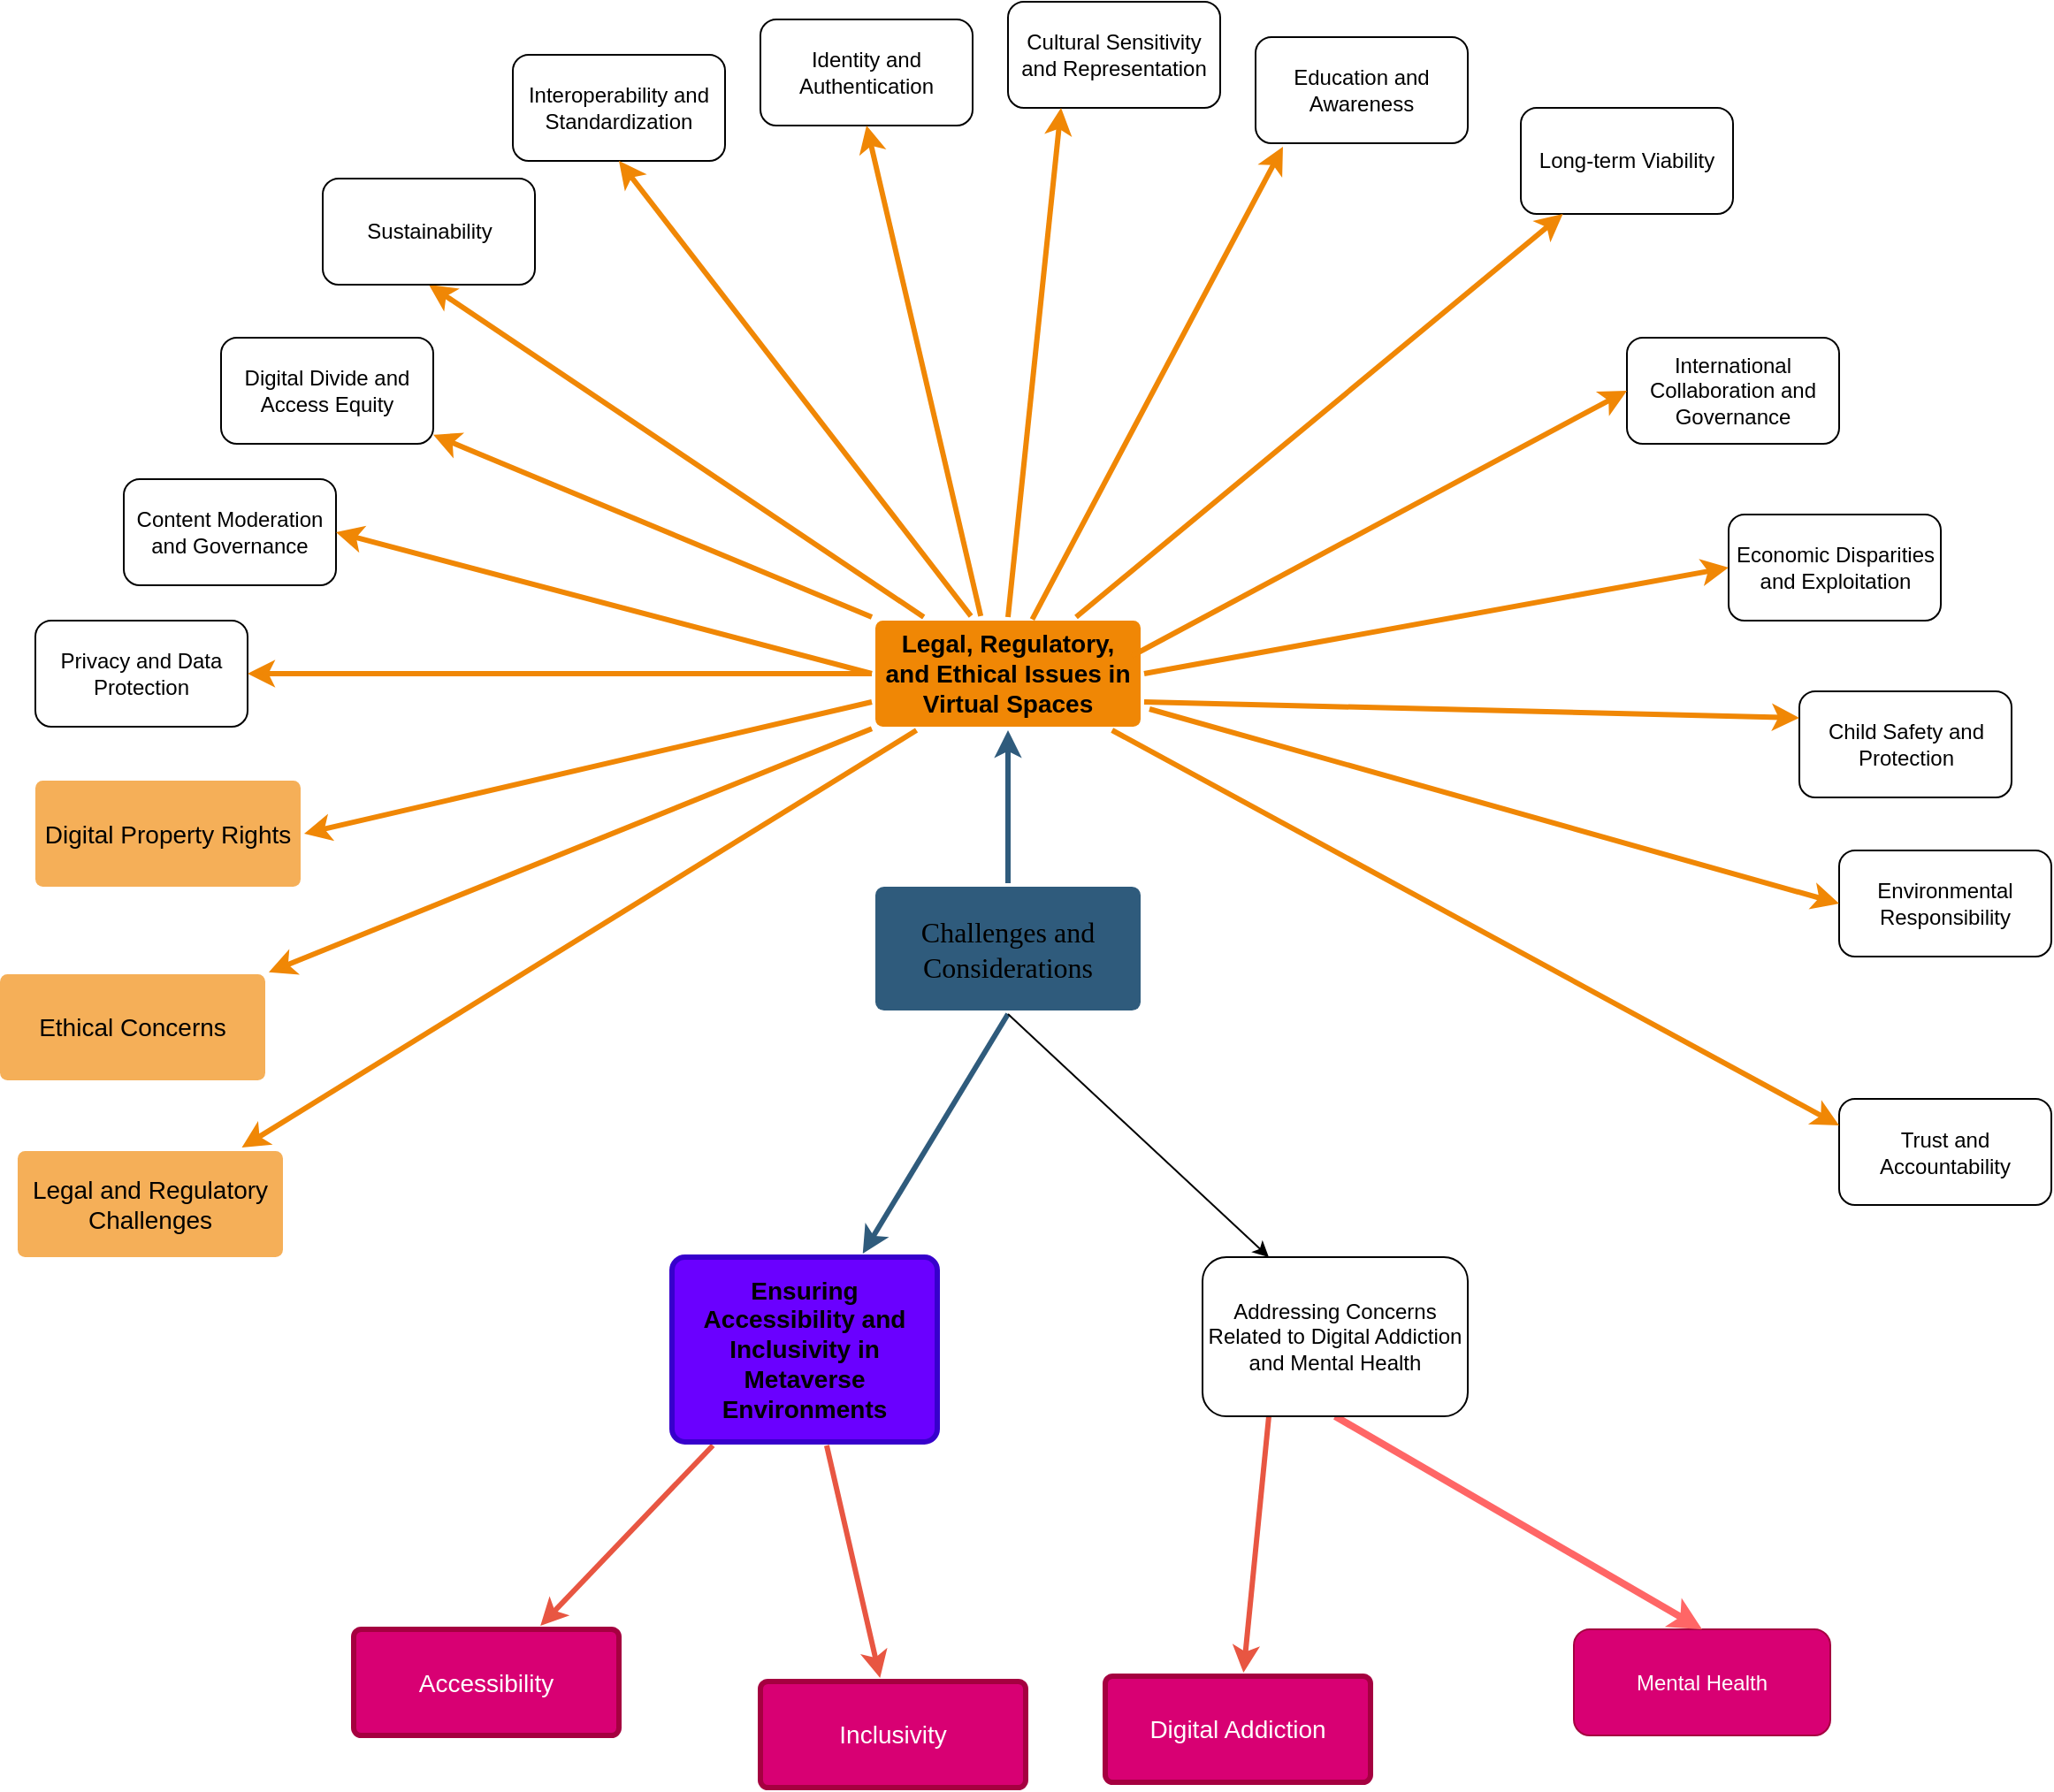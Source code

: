 <mxfile version="21.7.5" type="github">
  <diagram id="6a731a19-8d31-9384-78a2-239565b7b9f0" name="Page-1">
    <mxGraphModel dx="1600" dy="1638" grid="1" gridSize="10" guides="1" tooltips="1" connect="1" arrows="1" fold="1" page="1" pageScale="1" pageWidth="1169" pageHeight="827" background="none" math="0" shadow="0">
      <root>
        <mxCell id="0" />
        <mxCell id="1" parent="0" />
        <mxCell id="1745" value="" style="edgeStyle=none;rounded=0;jumpStyle=none;html=1;shadow=0;labelBackgroundColor=none;startArrow=none;startFill=0;endArrow=classic;endFill=1;jettySize=auto;orthogonalLoop=1;strokeColor=#2F5B7C;strokeWidth=3;fontFamily=Helvetica;fontSize=16;fontColor=#000000;spacing=5;" parent="1" source="1749" target="1764" edge="1">
          <mxGeometry relative="1" as="geometry" />
        </mxCell>
        <mxCell id="1748" value="" style="edgeStyle=none;rounded=0;jumpStyle=none;html=1;shadow=0;labelBackgroundColor=none;startArrow=none;startFill=0;endArrow=classic;endFill=1;jettySize=auto;orthogonalLoop=1;strokeColor=#2F5B7C;strokeWidth=3;fontFamily=Helvetica;fontSize=16;fontColor=#000000;spacing=5;exitX=0.5;exitY=1;exitDx=0;exitDy=0;" parent="1" source="1749" target="1753" edge="1">
          <mxGeometry relative="1" as="geometry" />
        </mxCell>
        <mxCell id="1749" value="&lt;span style=&quot;font-weight: normal;&quot;&gt;&lt;font face=&quot;Verdana&quot;&gt;Challenges and Considerations&lt;/font&gt;&lt;/span&gt;" style="rounded=1;whiteSpace=wrap;html=1;shadow=0;labelBackgroundColor=none;strokeColor=none;strokeWidth=3;fillColor=#2F5B7C;fontFamily=Helvetica;fontSize=16;fontColor=#000000;align=center;fontStyle=1;spacing=5;arcSize=7;perimeterSpacing=2;" parent="1" vertex="1">
          <mxGeometry x="495" y="380.5" width="150" height="70" as="geometry" />
        </mxCell>
        <mxCell id="1750" value="" style="edgeStyle=none;rounded=1;jumpStyle=none;html=1;shadow=0;labelBackgroundColor=none;startArrow=none;startFill=0;jettySize=auto;orthogonalLoop=1;strokeColor=#E85642;strokeWidth=3;fontFamily=Helvetica;fontSize=14;fontColor=#000000;spacing=5;fontStyle=1;fillColor=#b0e3e6;" parent="1" source="1753" target="1756" edge="1">
          <mxGeometry relative="1" as="geometry" />
        </mxCell>
        <mxCell id="1751" value="" style="edgeStyle=none;rounded=1;jumpStyle=none;html=1;shadow=0;labelBackgroundColor=none;startArrow=none;startFill=0;jettySize=auto;orthogonalLoop=1;strokeColor=#E85642;strokeWidth=3;fontFamily=Helvetica;fontSize=14;fontColor=#000000;spacing=5;fontStyle=1;fillColor=#b0e3e6;" parent="1" source="1753" target="1755" edge="1">
          <mxGeometry relative="1" as="geometry" />
        </mxCell>
        <mxCell id="1752" value="" style="edgeStyle=none;rounded=1;jumpStyle=none;html=1;shadow=0;labelBackgroundColor=none;startArrow=none;startFill=0;jettySize=auto;orthogonalLoop=1;strokeColor=#E85642;strokeWidth=3;fontFamily=Helvetica;fontSize=14;fontColor=#000000;spacing=5;fontStyle=1;fillColor=#b0e3e6;exitX=0.25;exitY=1;exitDx=0;exitDy=0;" parent="1" source="fG_izT3CtpHWqRbIgSZo-1786" target="1754" edge="1">
          <mxGeometry relative="1" as="geometry">
            <Array as="points" />
          </mxGeometry>
        </mxCell>
        <mxCell id="1753" value=" Ensuring Accessibility and Inclusivity in Metaverse Environments" style="rounded=1;whiteSpace=wrap;html=1;shadow=0;labelBackgroundColor=none;strokeColor=#3700CC;strokeWidth=3;fillColor=#6a00ff;fontFamily=Helvetica;fontSize=14;fontColor=#000000;align=center;spacing=5;fontStyle=1;arcSize=7;perimeterSpacing=2;" parent="1" vertex="1">
          <mxGeometry x="380" y="590" width="150" height="104.5" as="geometry" />
        </mxCell>
        <mxCell id="1754" value="Digital Addiction" style="rounded=1;whiteSpace=wrap;html=1;shadow=0;labelBackgroundColor=none;strokeColor=#A50040;strokeWidth=3;fillColor=#d80073;fontFamily=Helvetica;fontSize=14;fontColor=#ffffff;align=center;spacing=5;fontStyle=0;arcSize=7;perimeterSpacing=2;" parent="1" vertex="1">
          <mxGeometry x="625" y="827" width="150" height="60" as="geometry" />
        </mxCell>
        <mxCell id="1755" value=" Inclusivity" style="rounded=1;whiteSpace=wrap;html=1;shadow=0;labelBackgroundColor=none;strokeColor=#A50040;strokeWidth=3;fillColor=#d80073;fontFamily=Helvetica;fontSize=14;fontColor=#ffffff;align=center;spacing=5;fontStyle=0;arcSize=7;perimeterSpacing=2;" parent="1" vertex="1">
          <mxGeometry x="430" y="830" width="150" height="60" as="geometry" />
        </mxCell>
        <mxCell id="1756" value="Accessibility" style="rounded=1;whiteSpace=wrap;html=1;shadow=0;labelBackgroundColor=none;strokeColor=#A50040;strokeWidth=3;fillColor=#d80073;fontFamily=Helvetica;fontSize=14;fontColor=#ffffff;align=center;spacing=5;fontStyle=0;arcSize=7;perimeterSpacing=2;" parent="1" vertex="1">
          <mxGeometry x="200" y="800.5" width="150" height="60" as="geometry" />
        </mxCell>
        <mxCell id="1764" value="Legal, Regulatory, and Ethical Issues in Virtual Spaces" style="rounded=1;whiteSpace=wrap;html=1;shadow=0;labelBackgroundColor=none;strokeColor=none;strokeWidth=3;fillColor=#F08705;fontFamily=Helvetica;fontSize=14;fontColor=#000000;align=center;spacing=5;fontStyle=1;arcSize=7;perimeterSpacing=2;" parent="1" vertex="1">
          <mxGeometry x="495" y="230" width="150" height="60" as="geometry" />
        </mxCell>
        <mxCell id="1765" value="Digital Property Rights" style="rounded=1;whiteSpace=wrap;html=1;shadow=0;labelBackgroundColor=none;strokeColor=none;strokeWidth=3;fillColor=#f5af58;fontFamily=Helvetica;fontSize=14;fontColor=#000000;align=center;spacing=5;arcSize=7;perimeterSpacing=2;" parent="1" vertex="1">
          <mxGeometry x="20" y="320.5" width="150" height="60" as="geometry" />
        </mxCell>
        <mxCell id="1766" value="" style="edgeStyle=none;rounded=0;jumpStyle=none;html=1;shadow=0;labelBackgroundColor=none;startArrow=none;startFill=0;endArrow=classic;endFill=1;jettySize=auto;orthogonalLoop=1;strokeColor=#F08705;strokeWidth=3;fontFamily=Helvetica;fontSize=14;fontColor=#000000;spacing=5;entryX=0.5;entryY=1;entryDx=0;entryDy=0;" parent="1" source="1764" target="fG_izT3CtpHWqRbIgSZo-1788" edge="1">
          <mxGeometry relative="1" as="geometry" />
        </mxCell>
        <mxCell id="1767" value="Ethical Concerns" style="rounded=1;whiteSpace=wrap;html=1;shadow=0;labelBackgroundColor=none;strokeColor=none;strokeWidth=3;fillColor=#f5af58;fontFamily=Helvetica;fontSize=14;fontColor=#000000;align=center;spacing=5;arcSize=7;perimeterSpacing=2;" parent="1" vertex="1">
          <mxGeometry y="430" width="150" height="60" as="geometry" />
        </mxCell>
        <mxCell id="1768" value="" style="edgeStyle=none;rounded=0;jumpStyle=none;html=1;shadow=0;labelBackgroundColor=none;startArrow=none;startFill=0;endArrow=classic;endFill=1;jettySize=auto;orthogonalLoop=1;strokeColor=#F08705;strokeWidth=3;fontFamily=Helvetica;fontSize=14;fontColor=#000000;spacing=5;" parent="1" source="1764" target="1767" edge="1">
          <mxGeometry relative="1" as="geometry" />
        </mxCell>
        <mxCell id="1769" value="Legal and Regulatory Challenges" style="rounded=1;whiteSpace=wrap;html=1;shadow=0;labelBackgroundColor=none;strokeColor=none;strokeWidth=3;fillColor=#f5af58;fontFamily=Helvetica;fontSize=14;fontColor=#000000;align=center;spacing=5;arcSize=7;perimeterSpacing=2;" parent="1" vertex="1">
          <mxGeometry x="10" y="530" width="150" height="60" as="geometry" />
        </mxCell>
        <mxCell id="1770" value="" style="edgeStyle=none;rounded=0;jumpStyle=none;html=1;shadow=0;labelBackgroundColor=none;startArrow=none;startFill=0;endArrow=classic;endFill=1;jettySize=auto;orthogonalLoop=1;strokeColor=#F08705;strokeWidth=3;fontFamily=Helvetica;fontSize=14;fontColor=#000000;spacing=5;" parent="1" source="1764" target="1769" edge="1">
          <mxGeometry relative="1" as="geometry" />
        </mxCell>
        <mxCell id="fG_izT3CtpHWqRbIgSZo-1779" value="Mental Health" style="rounded=1;whiteSpace=wrap;html=1;fontColor=#ffffff;fillColor=#d80073;strokeColor=#A50040;" vertex="1" parent="1">
          <mxGeometry x="890" y="800.5" width="145" height="60" as="geometry" />
        </mxCell>
        <mxCell id="fG_izT3CtpHWqRbIgSZo-1780" value="" style="endArrow=classic;html=1;rounded=0;entryX=0.5;entryY=0;entryDx=0;entryDy=0;fontColor=#000000;fillColor=#d80073;strokeColor=#FF6666;strokeWidth=4;exitX=0.5;exitY=1;exitDx=0;exitDy=0;" edge="1" parent="1" source="fG_izT3CtpHWqRbIgSZo-1786" target="fG_izT3CtpHWqRbIgSZo-1779">
          <mxGeometry width="50" height="50" relative="1" as="geometry">
            <mxPoint x="810" y="730" as="sourcePoint" />
            <mxPoint x="1215" y="829" as="targetPoint" />
          </mxGeometry>
        </mxCell>
        <mxCell id="fG_izT3CtpHWqRbIgSZo-1781" value="Privacy and Data Protection" style="rounded=1;whiteSpace=wrap;html=1;" vertex="1" parent="1">
          <mxGeometry x="20" y="230" width="120" height="60" as="geometry" />
        </mxCell>
        <mxCell id="fG_izT3CtpHWqRbIgSZo-1783" value="Content Moderation and Governance" style="rounded=1;whiteSpace=wrap;html=1;" vertex="1" parent="1">
          <mxGeometry x="70" y="150" width="120" height="60" as="geometry" />
        </mxCell>
        <mxCell id="fG_izT3CtpHWqRbIgSZo-1785" value="Digital Divide and Access Equity" style="rounded=1;whiteSpace=wrap;html=1;" vertex="1" parent="1">
          <mxGeometry x="125" y="70" width="120" height="60" as="geometry" />
        </mxCell>
        <mxCell id="fG_izT3CtpHWqRbIgSZo-1786" value="Addressing Concerns Related to Digital Addiction and Mental Health" style="rounded=1;whiteSpace=wrap;html=1;" vertex="1" parent="1">
          <mxGeometry x="680" y="590" width="150" height="90" as="geometry" />
        </mxCell>
        <mxCell id="fG_izT3CtpHWqRbIgSZo-1787" value="" style="endArrow=classic;html=1;rounded=0;exitX=0.5;exitY=1;exitDx=0;exitDy=0;entryX=0.25;entryY=0;entryDx=0;entryDy=0;" edge="1" parent="1" source="1749" target="fG_izT3CtpHWqRbIgSZo-1786">
          <mxGeometry width="50" height="50" relative="1" as="geometry">
            <mxPoint x="560" y="600" as="sourcePoint" />
            <mxPoint x="610" y="550" as="targetPoint" />
          </mxGeometry>
        </mxCell>
        <mxCell id="fG_izT3CtpHWqRbIgSZo-1788" value="Sustainability" style="rounded=1;whiteSpace=wrap;html=1;" vertex="1" parent="1">
          <mxGeometry x="182.5" y="-20" width="120" height="60" as="geometry" />
        </mxCell>
        <mxCell id="fG_izT3CtpHWqRbIgSZo-1789" value="Interoperability and Standardization" style="rounded=1;whiteSpace=wrap;html=1;" vertex="1" parent="1">
          <mxGeometry x="290" y="-90" width="120" height="60" as="geometry" />
        </mxCell>
        <mxCell id="fG_izT3CtpHWqRbIgSZo-1790" value="Identity and Authentication" style="rounded=1;whiteSpace=wrap;html=1;" vertex="1" parent="1">
          <mxGeometry x="430" y="-110" width="120" height="60" as="geometry" />
        </mxCell>
        <mxCell id="fG_izT3CtpHWqRbIgSZo-1791" value="Cultural Sensitivity and Representation" style="rounded=1;whiteSpace=wrap;html=1;" vertex="1" parent="1">
          <mxGeometry x="570" y="-120" width="120" height="60" as="geometry" />
        </mxCell>
        <mxCell id="fG_izT3CtpHWqRbIgSZo-1792" value="Education and Awareness" style="rounded=1;whiteSpace=wrap;html=1;" vertex="1" parent="1">
          <mxGeometry x="710" y="-100" width="120" height="60" as="geometry" />
        </mxCell>
        <mxCell id="fG_izT3CtpHWqRbIgSZo-1793" value="Long-term Viability" style="rounded=1;whiteSpace=wrap;html=1;" vertex="1" parent="1">
          <mxGeometry x="860" y="-60" width="120" height="60" as="geometry" />
        </mxCell>
        <mxCell id="fG_izT3CtpHWqRbIgSZo-1794" value="International Collaboration and Governance" style="rounded=1;whiteSpace=wrap;html=1;" vertex="1" parent="1">
          <mxGeometry x="920" y="70" width="120" height="60" as="geometry" />
        </mxCell>
        <mxCell id="fG_izT3CtpHWqRbIgSZo-1795" value="Economic Disparities and Exploitation" style="rounded=1;whiteSpace=wrap;html=1;" vertex="1" parent="1">
          <mxGeometry x="977.5" y="170" width="120" height="60" as="geometry" />
        </mxCell>
        <mxCell id="fG_izT3CtpHWqRbIgSZo-1796" value="Child Safety and Protection" style="rounded=1;whiteSpace=wrap;html=1;" vertex="1" parent="1">
          <mxGeometry x="1017.5" y="270" width="120" height="60" as="geometry" />
        </mxCell>
        <mxCell id="fG_izT3CtpHWqRbIgSZo-1797" value="Environmental Responsibility" style="rounded=1;whiteSpace=wrap;html=1;" vertex="1" parent="1">
          <mxGeometry x="1040" y="360" width="120" height="60" as="geometry" />
        </mxCell>
        <mxCell id="fG_izT3CtpHWqRbIgSZo-1798" value="Trust and Accountability" style="rounded=1;whiteSpace=wrap;html=1;" vertex="1" parent="1">
          <mxGeometry x="1040" y="500.5" width="120" height="60" as="geometry" />
        </mxCell>
        <mxCell id="fG_izT3CtpHWqRbIgSZo-1799" value="" style="edgeStyle=none;rounded=0;jumpStyle=none;html=1;shadow=0;labelBackgroundColor=none;startArrow=none;startFill=0;endArrow=classic;endFill=1;jettySize=auto;orthogonalLoop=1;strokeColor=#F08705;strokeWidth=3;fontFamily=Helvetica;fontSize=14;fontColor=#000000;spacing=5;exitX=0;exitY=0;exitDx=0;exitDy=0;" edge="1" parent="1" source="1764" target="fG_izT3CtpHWqRbIgSZo-1785">
          <mxGeometry relative="1" as="geometry">
            <mxPoint x="503" y="285" as="sourcePoint" />
            <mxPoint x="182" y="346" as="targetPoint" />
          </mxGeometry>
        </mxCell>
        <mxCell id="fG_izT3CtpHWqRbIgSZo-1800" value="" style="edgeStyle=none;rounded=0;jumpStyle=none;html=1;shadow=0;labelBackgroundColor=none;startArrow=none;startFill=0;endArrow=classic;endFill=1;jettySize=auto;orthogonalLoop=1;strokeColor=#F08705;strokeWidth=3;fontFamily=Helvetica;fontSize=14;fontColor=#000000;spacing=5;entryX=1;entryY=0.5;entryDx=0;entryDy=0;exitX=0;exitY=0.75;exitDx=0;exitDy=0;" edge="1" parent="1" source="1764" target="1765">
          <mxGeometry relative="1" as="geometry">
            <mxPoint x="513" y="295" as="sourcePoint" />
            <mxPoint x="192" y="356" as="targetPoint" />
          </mxGeometry>
        </mxCell>
        <mxCell id="fG_izT3CtpHWqRbIgSZo-1801" value="" style="edgeStyle=none;rounded=0;jumpStyle=none;html=1;shadow=0;labelBackgroundColor=none;startArrow=none;startFill=0;endArrow=classic;endFill=1;jettySize=auto;orthogonalLoop=1;strokeColor=#F08705;strokeWidth=3;fontFamily=Helvetica;fontSize=14;fontColor=#000000;spacing=5;exitX=0.364;exitY=-0.009;exitDx=0;exitDy=0;entryX=0.5;entryY=1;entryDx=0;entryDy=0;exitPerimeter=0;" edge="1" parent="1" source="1764" target="fG_izT3CtpHWqRbIgSZo-1789">
          <mxGeometry relative="1" as="geometry">
            <mxPoint x="523" y="217" as="sourcePoint" />
            <mxPoint x="202" y="278" as="targetPoint" />
          </mxGeometry>
        </mxCell>
        <mxCell id="fG_izT3CtpHWqRbIgSZo-1802" value="" style="edgeStyle=none;rounded=0;jumpStyle=none;html=1;shadow=0;labelBackgroundColor=none;startArrow=none;startFill=0;endArrow=classic;endFill=1;jettySize=auto;orthogonalLoop=1;strokeColor=#F08705;strokeWidth=3;fontFamily=Helvetica;fontSize=14;fontColor=#000000;spacing=5;exitX=0;exitY=0.5;exitDx=0;exitDy=0;entryX=1;entryY=0.5;entryDx=0;entryDy=0;" edge="1" parent="1" source="1764" target="fG_izT3CtpHWqRbIgSZo-1783">
          <mxGeometry relative="1" as="geometry">
            <mxPoint x="533" y="315" as="sourcePoint" />
            <mxPoint x="212" y="376" as="targetPoint" />
          </mxGeometry>
        </mxCell>
        <mxCell id="fG_izT3CtpHWqRbIgSZo-1803" value="" style="edgeStyle=none;rounded=0;jumpStyle=none;html=1;shadow=0;labelBackgroundColor=none;startArrow=none;startFill=0;endArrow=classic;endFill=1;jettySize=auto;orthogonalLoop=1;strokeColor=#F08705;strokeWidth=3;fontFamily=Helvetica;fontSize=14;fontColor=#000000;spacing=5;exitX=0;exitY=0.5;exitDx=0;exitDy=0;entryX=1;entryY=0.5;entryDx=0;entryDy=0;" edge="1" parent="1" source="1764" target="fG_izT3CtpHWqRbIgSZo-1781">
          <mxGeometry relative="1" as="geometry">
            <mxPoint x="543" y="325" as="sourcePoint" />
            <mxPoint x="222" y="386" as="targetPoint" />
          </mxGeometry>
        </mxCell>
        <mxCell id="fG_izT3CtpHWqRbIgSZo-1804" value="" style="edgeStyle=none;rounded=0;jumpStyle=none;html=1;shadow=0;labelBackgroundColor=none;startArrow=none;startFill=0;endArrow=classic;endFill=1;jettySize=auto;orthogonalLoop=1;strokeColor=#F08705;strokeWidth=3;fontFamily=Helvetica;fontSize=14;fontColor=#000000;spacing=5;entryX=0.129;entryY=1.033;entryDx=0;entryDy=0;entryPerimeter=0;exitX=0.589;exitY=0.02;exitDx=0;exitDy=0;exitPerimeter=0;" edge="1" parent="1" source="1764" target="fG_izT3CtpHWqRbIgSZo-1792">
          <mxGeometry relative="1" as="geometry">
            <mxPoint x="650" y="240" as="sourcePoint" />
            <mxPoint x="550" y="60" as="targetPoint" />
          </mxGeometry>
        </mxCell>
        <mxCell id="fG_izT3CtpHWqRbIgSZo-1805" value="" style="edgeStyle=none;rounded=0;jumpStyle=none;html=1;shadow=0;labelBackgroundColor=none;startArrow=none;startFill=0;endArrow=classic;endFill=1;jettySize=auto;orthogonalLoop=1;strokeColor=#F08705;strokeWidth=3;fontFamily=Helvetica;fontSize=14;fontColor=#000000;spacing=5;exitX=0.75;exitY=0;exitDx=0;exitDy=0;" edge="1" parent="1" source="1764" target="fG_izT3CtpHWqRbIgSZo-1793">
          <mxGeometry relative="1" as="geometry">
            <mxPoint x="590" y="248" as="sourcePoint" />
            <mxPoint x="560" y="70" as="targetPoint" />
          </mxGeometry>
        </mxCell>
        <mxCell id="fG_izT3CtpHWqRbIgSZo-1806" value="" style="edgeStyle=none;rounded=0;jumpStyle=none;html=1;shadow=0;labelBackgroundColor=none;startArrow=none;startFill=0;endArrow=classic;endFill=1;jettySize=auto;orthogonalLoop=1;strokeColor=#F08705;strokeWidth=3;fontFamily=Helvetica;fontSize=14;fontColor=#000000;spacing=5;entryX=0;entryY=0.5;entryDx=0;entryDy=0;" edge="1" parent="1" target="fG_izT3CtpHWqRbIgSZo-1794">
          <mxGeometry relative="1" as="geometry">
            <mxPoint x="640" y="250" as="sourcePoint" />
            <mxPoint x="570" y="80" as="targetPoint" />
          </mxGeometry>
        </mxCell>
        <mxCell id="fG_izT3CtpHWqRbIgSZo-1807" value="" style="edgeStyle=none;rounded=0;jumpStyle=none;html=1;shadow=0;labelBackgroundColor=none;startArrow=none;startFill=0;endArrow=classic;endFill=1;jettySize=auto;orthogonalLoop=1;strokeColor=#F08705;strokeWidth=3;fontFamily=Helvetica;fontSize=14;fontColor=#000000;spacing=5;exitX=1;exitY=0.5;exitDx=0;exitDy=0;entryX=0;entryY=0.5;entryDx=0;entryDy=0;" edge="1" parent="1" source="1764" target="fG_izT3CtpHWqRbIgSZo-1795">
          <mxGeometry relative="1" as="geometry">
            <mxPoint x="610" y="268" as="sourcePoint" />
            <mxPoint x="580" y="90" as="targetPoint" />
          </mxGeometry>
        </mxCell>
        <mxCell id="fG_izT3CtpHWqRbIgSZo-1808" value="" style="edgeStyle=none;rounded=0;jumpStyle=none;html=1;shadow=0;labelBackgroundColor=none;startArrow=none;startFill=0;endArrow=classic;endFill=1;jettySize=auto;orthogonalLoop=1;strokeColor=#F08705;strokeWidth=3;fontFamily=Helvetica;fontSize=14;fontColor=#000000;spacing=5;exitX=1;exitY=0.75;exitDx=0;exitDy=0;entryX=0;entryY=0.25;entryDx=0;entryDy=0;" edge="1" parent="1" source="1764" target="fG_izT3CtpHWqRbIgSZo-1796">
          <mxGeometry relative="1" as="geometry">
            <mxPoint x="620" y="278" as="sourcePoint" />
            <mxPoint x="590" y="100" as="targetPoint" />
          </mxGeometry>
        </mxCell>
        <mxCell id="fG_izT3CtpHWqRbIgSZo-1809" value="" style="edgeStyle=none;rounded=0;jumpStyle=none;html=1;shadow=0;labelBackgroundColor=none;startArrow=none;startFill=0;endArrow=classic;endFill=1;jettySize=auto;orthogonalLoop=1;strokeColor=#F08705;strokeWidth=3;fontFamily=Helvetica;fontSize=14;fontColor=#000000;spacing=5;entryX=0;entryY=0.5;entryDx=0;entryDy=0;" edge="1" parent="1" target="fG_izT3CtpHWqRbIgSZo-1797">
          <mxGeometry relative="1" as="geometry">
            <mxPoint x="650" y="280" as="sourcePoint" />
            <mxPoint x="600" y="110" as="targetPoint" />
          </mxGeometry>
        </mxCell>
        <mxCell id="fG_izT3CtpHWqRbIgSZo-1810" value="" style="edgeStyle=none;rounded=0;jumpStyle=none;html=1;shadow=0;labelBackgroundColor=none;startArrow=none;startFill=0;endArrow=classic;endFill=1;jettySize=auto;orthogonalLoop=1;strokeColor=#F08705;strokeWidth=3;fontFamily=Helvetica;fontSize=14;fontColor=#000000;spacing=5;entryX=0.5;entryY=1;entryDx=0;entryDy=0;exitX=0.4;exitY=-0.009;exitDx=0;exitDy=0;exitPerimeter=0;" edge="1" parent="1" source="1764" target="fG_izT3CtpHWqRbIgSZo-1790">
          <mxGeometry relative="1" as="geometry">
            <mxPoint x="610" y="230" as="sourcePoint" />
            <mxPoint x="610" y="120" as="targetPoint" />
          </mxGeometry>
        </mxCell>
        <mxCell id="fG_izT3CtpHWqRbIgSZo-1811" value="" style="edgeStyle=none;rounded=0;jumpStyle=none;html=1;shadow=0;labelBackgroundColor=none;startArrow=none;startFill=0;endArrow=classic;endFill=1;jettySize=auto;orthogonalLoop=1;strokeColor=#F08705;strokeWidth=3;fontFamily=Helvetica;fontSize=14;fontColor=#000000;spacing=5;entryX=0.25;entryY=1;entryDx=0;entryDy=0;exitX=0.5;exitY=0;exitDx=0;exitDy=0;" edge="1" parent="1" source="1764" target="fG_izT3CtpHWqRbIgSZo-1791">
          <mxGeometry relative="1" as="geometry">
            <mxPoint x="620" y="240" as="sourcePoint" />
            <mxPoint x="620" y="130" as="targetPoint" />
          </mxGeometry>
        </mxCell>
        <mxCell id="fG_izT3CtpHWqRbIgSZo-1812" value="" style="edgeStyle=none;rounded=0;jumpStyle=none;html=1;shadow=0;labelBackgroundColor=none;startArrow=none;startFill=0;endArrow=classic;endFill=1;jettySize=auto;orthogonalLoop=1;strokeColor=#F08705;strokeWidth=3;fontFamily=Helvetica;fontSize=14;fontColor=#000000;spacing=5;entryX=0;entryY=0.25;entryDx=0;entryDy=0;" edge="1" parent="1" source="1764" target="fG_izT3CtpHWqRbIgSZo-1798">
          <mxGeometry relative="1" as="geometry">
            <mxPoint x="618" y="302" as="sourcePoint" />
            <mxPoint x="1033" y="350" as="targetPoint" />
          </mxGeometry>
        </mxCell>
      </root>
    </mxGraphModel>
  </diagram>
</mxfile>
